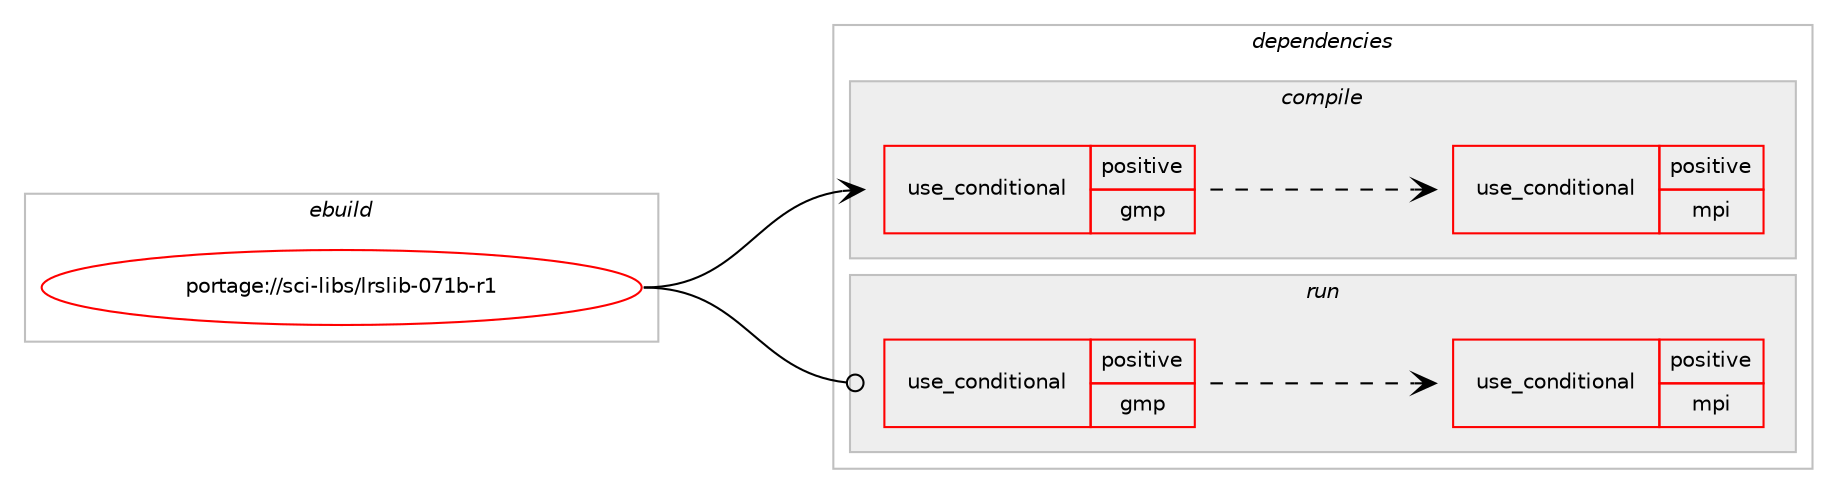 digraph prolog {

# *************
# Graph options
# *************

newrank=true;
concentrate=true;
compound=true;
graph [rankdir=LR,fontname=Helvetica,fontsize=10,ranksep=1.5];#, ranksep=2.5, nodesep=0.2];
edge  [arrowhead=vee];
node  [fontname=Helvetica,fontsize=10];

# **********
# The ebuild
# **********

subgraph cluster_leftcol {
color=gray;
rank=same;
label=<<i>ebuild</i>>;
id [label="portage://sci-libs/lrslib-071b-r1", color=red, width=4, href="../sci-libs/lrslib-071b-r1.svg"];
}

# ****************
# The dependencies
# ****************

subgraph cluster_midcol {
color=gray;
label=<<i>dependencies</i>>;
subgraph cluster_compile {
fillcolor="#eeeeee";
style=filled;
label=<<i>compile</i>>;
subgraph cond104229 {
dependency202186 [label=<<TABLE BORDER="0" CELLBORDER="1" CELLSPACING="0" CELLPADDING="4"><TR><TD ROWSPAN="3" CELLPADDING="10">use_conditional</TD></TR><TR><TD>positive</TD></TR><TR><TD>gmp</TD></TR></TABLE>>, shape=none, color=red];
# *** BEGIN UNKNOWN DEPENDENCY TYPE (TODO) ***
# dependency202186 -> package_dependency(portage://sci-libs/lrslib-071b-r1,install,no,dev-libs,gmp,none,[,,],[slot(0),equal],[])
# *** END UNKNOWN DEPENDENCY TYPE (TODO) ***

subgraph cond104230 {
dependency202187 [label=<<TABLE BORDER="0" CELLBORDER="1" CELLSPACING="0" CELLPADDING="4"><TR><TD ROWSPAN="3" CELLPADDING="10">use_conditional</TD></TR><TR><TD>positive</TD></TR><TR><TD>mpi</TD></TR></TABLE>>, shape=none, color=red];
# *** BEGIN UNKNOWN DEPENDENCY TYPE (TODO) ***
# dependency202187 -> package_dependency(portage://sci-libs/lrslib-071b-r1,install,no,virtual,mpi,none,[,,],[],[])
# *** END UNKNOWN DEPENDENCY TYPE (TODO) ***

}
dependency202186:e -> dependency202187:w [weight=20,style="dashed",arrowhead="vee"];
}
id:e -> dependency202186:w [weight=20,style="solid",arrowhead="vee"];
}
subgraph cluster_compileandrun {
fillcolor="#eeeeee";
style=filled;
label=<<i>compile and run</i>>;
}
subgraph cluster_run {
fillcolor="#eeeeee";
style=filled;
label=<<i>run</i>>;
subgraph cond104231 {
dependency202188 [label=<<TABLE BORDER="0" CELLBORDER="1" CELLSPACING="0" CELLPADDING="4"><TR><TD ROWSPAN="3" CELLPADDING="10">use_conditional</TD></TR><TR><TD>positive</TD></TR><TR><TD>gmp</TD></TR></TABLE>>, shape=none, color=red];
# *** BEGIN UNKNOWN DEPENDENCY TYPE (TODO) ***
# dependency202188 -> package_dependency(portage://sci-libs/lrslib-071b-r1,run,no,dev-libs,gmp,none,[,,],[slot(0),equal],[])
# *** END UNKNOWN DEPENDENCY TYPE (TODO) ***

subgraph cond104232 {
dependency202189 [label=<<TABLE BORDER="0" CELLBORDER="1" CELLSPACING="0" CELLPADDING="4"><TR><TD ROWSPAN="3" CELLPADDING="10">use_conditional</TD></TR><TR><TD>positive</TD></TR><TR><TD>mpi</TD></TR></TABLE>>, shape=none, color=red];
# *** BEGIN UNKNOWN DEPENDENCY TYPE (TODO) ***
# dependency202189 -> package_dependency(portage://sci-libs/lrslib-071b-r1,run,no,virtual,mpi,none,[,,],[],[])
# *** END UNKNOWN DEPENDENCY TYPE (TODO) ***

}
dependency202188:e -> dependency202189:w [weight=20,style="dashed",arrowhead="vee"];
}
id:e -> dependency202188:w [weight=20,style="solid",arrowhead="odot"];
}
}

# **************
# The candidates
# **************

subgraph cluster_choices {
rank=same;
color=gray;
label=<<i>candidates</i>>;

}

}
